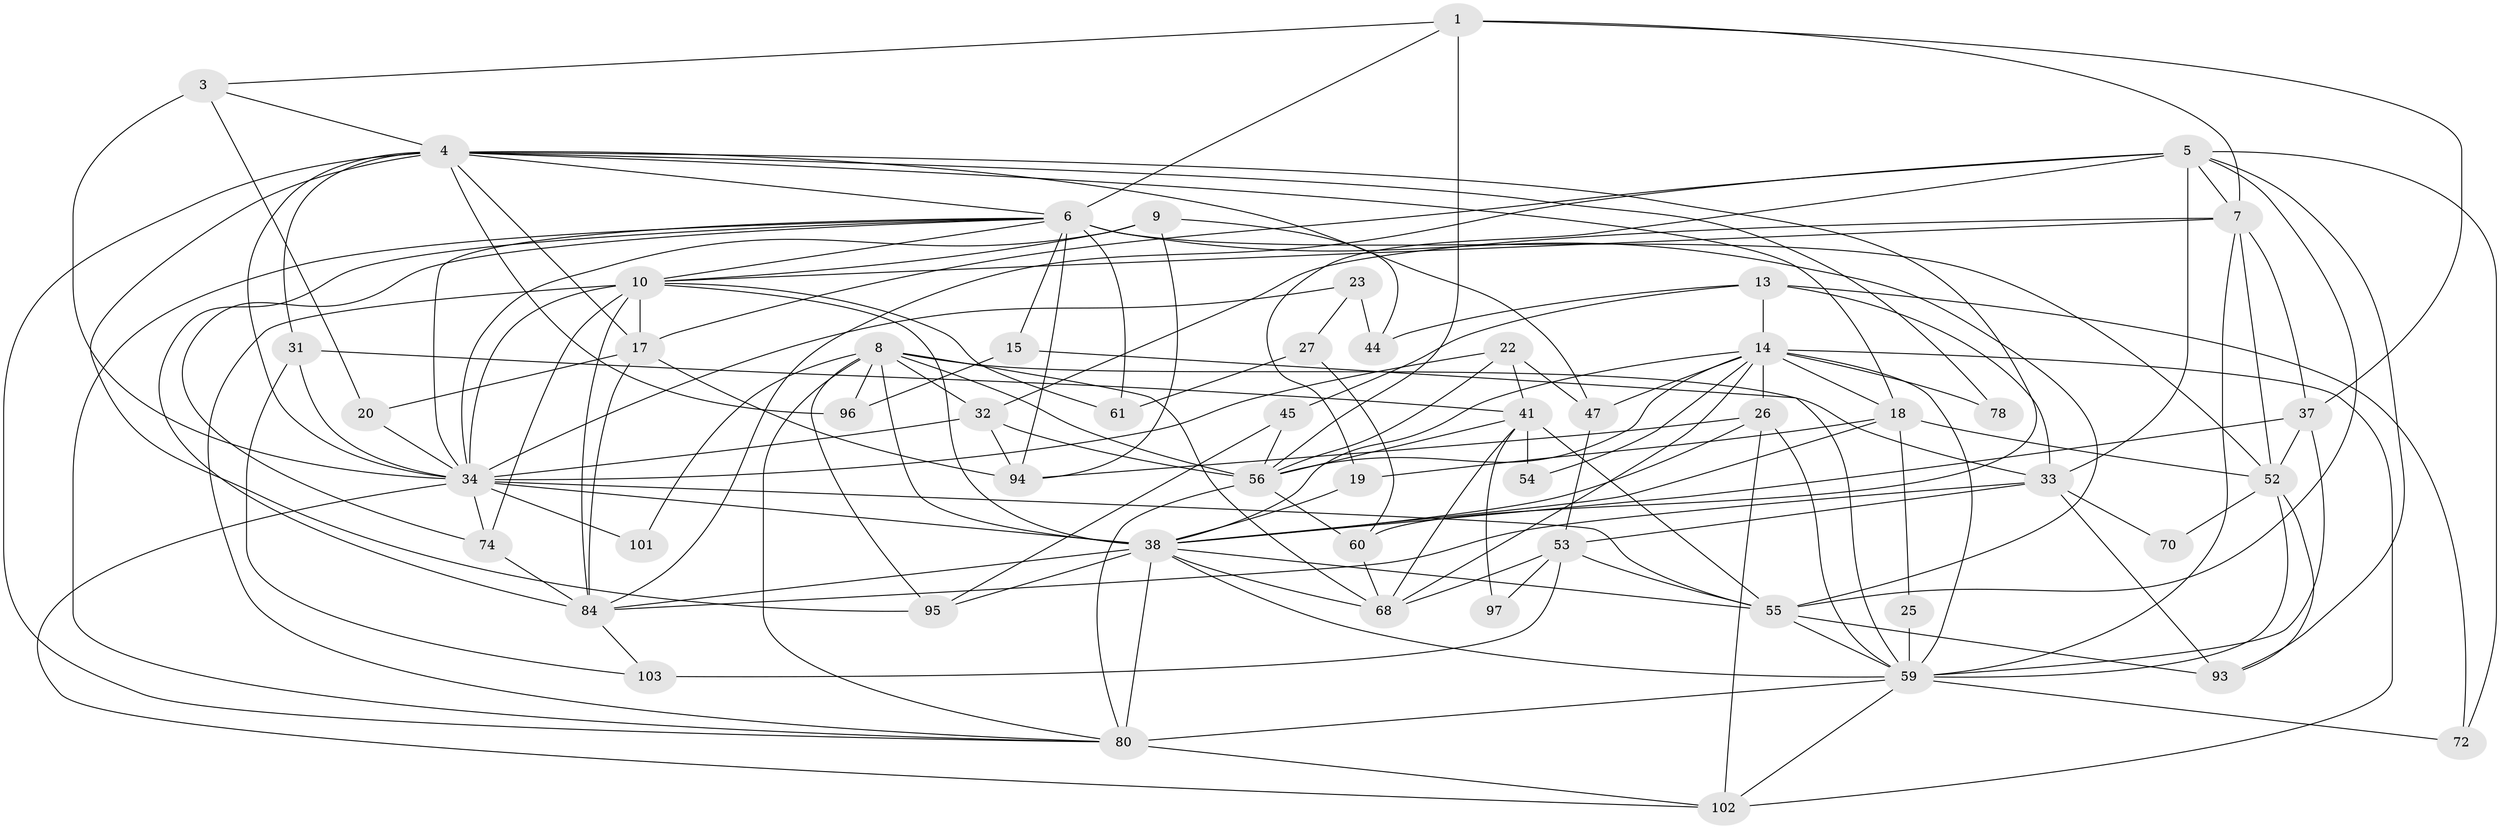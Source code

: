 // original degree distribution, {3: 0.2962962962962963, 4: 0.2222222222222222, 6: 0.1111111111111111, 7: 0.037037037037037035, 5: 0.18518518518518517, 2: 0.1388888888888889, 10: 0.009259259259259259}
// Generated by graph-tools (version 1.1) at 2025/15/03/09/25 04:15:01]
// undirected, 54 vertices, 152 edges
graph export_dot {
graph [start="1"]
  node [color=gray90,style=filled];
  1 [super="+2+91"];
  3;
  4 [super="+36+16"];
  5 [super="+104"];
  6 [super="+12+35"];
  7 [super="+29"];
  8 [super="+11+88"];
  9 [super="+65+63"];
  10 [super="+39+98+86"];
  13 [super="+64+99"];
  14 [super="+46+24"];
  15;
  17 [super="+82"];
  18 [super="+90+48"];
  19;
  20;
  22 [super="+107"];
  23;
  25;
  26 [super="+51"];
  27;
  31;
  32 [super="+69"];
  33 [super="+49"];
  34 [super="+40+76+42"];
  37 [super="+100"];
  38 [super="+67"];
  41 [super="+87"];
  44;
  45;
  47 [super="+50"];
  52;
  53 [super="+57"];
  54;
  55 [super="+77+58"];
  56 [super="+71"];
  59 [super="+85+62"];
  60;
  61;
  68;
  70;
  72;
  74;
  78;
  80;
  84 [super="+105+106"];
  93;
  94;
  95;
  96;
  97;
  101;
  102;
  103;
  1 -- 37;
  1 -- 56;
  1 -- 6;
  1 -- 3;
  1 -- 7;
  3 -- 20;
  3 -- 4;
  3 -- 34;
  4 -- 95;
  4 -- 96;
  4 -- 18;
  4 -- 31;
  4 -- 34;
  4 -- 78;
  4 -- 80;
  4 -- 17;
  4 -- 60;
  4 -- 6;
  4 -- 47;
  5 -- 55;
  5 -- 84;
  5 -- 19;
  5 -- 7;
  5 -- 72;
  5 -- 93;
  5 -- 17;
  5 -- 33;
  6 -- 80;
  6 -- 84;
  6 -- 10;
  6 -- 52;
  6 -- 61;
  6 -- 94;
  6 -- 15;
  6 -- 55 [weight=3];
  6 -- 74;
  6 -- 34;
  7 -- 59;
  7 -- 32;
  7 -- 52;
  7 -- 37;
  7 -- 10;
  8 -- 95;
  8 -- 101;
  8 -- 32;
  8 -- 68;
  8 -- 56;
  8 -- 33;
  8 -- 80;
  8 -- 96;
  8 -- 38;
  9 -- 44;
  9 -- 94;
  9 -- 10;
  9 -- 34;
  10 -- 80;
  10 -- 17;
  10 -- 34;
  10 -- 84 [weight=2];
  10 -- 38;
  10 -- 74;
  10 -- 61;
  13 -- 72;
  13 -- 44;
  13 -- 14;
  13 -- 33;
  13 -- 45;
  14 -- 56;
  14 -- 38;
  14 -- 47;
  14 -- 78;
  14 -- 68;
  14 -- 102;
  14 -- 59 [weight=2];
  14 -- 54;
  14 -- 18;
  14 -- 26;
  15 -- 96;
  15 -- 59;
  17 -- 84;
  17 -- 20;
  17 -- 94;
  18 -- 52;
  18 -- 25;
  18 -- 19;
  18 -- 38;
  19 -- 38;
  20 -- 34;
  22 -- 56;
  22 -- 41;
  22 -- 47;
  22 -- 34;
  23 -- 27;
  23 -- 44;
  23 -- 34;
  25 -- 59;
  26 -- 59;
  26 -- 38;
  26 -- 102;
  26 -- 94;
  27 -- 60;
  27 -- 61;
  31 -- 103;
  31 -- 41;
  31 -- 34;
  32 -- 94;
  32 -- 56;
  32 -- 34;
  33 -- 93;
  33 -- 53;
  33 -- 84;
  33 -- 70;
  34 -- 74;
  34 -- 55;
  34 -- 38 [weight=2];
  34 -- 101;
  34 -- 102;
  37 -- 52;
  37 -- 59;
  37 -- 38;
  38 -- 68;
  38 -- 80 [weight=3];
  38 -- 84;
  38 -- 55;
  38 -- 59;
  38 -- 95;
  41 -- 68;
  41 -- 54;
  41 -- 97;
  41 -- 55;
  41 -- 56;
  45 -- 95;
  45 -- 56;
  47 -- 53;
  52 -- 93;
  52 -- 70;
  52 -- 59;
  53 -- 103 [weight=2];
  53 -- 97;
  53 -- 68;
  53 -- 55;
  55 -- 93;
  55 -- 59;
  56 -- 60 [weight=2];
  56 -- 80;
  59 -- 80;
  59 -- 72;
  59 -- 102;
  60 -- 68;
  74 -- 84;
  80 -- 102;
  84 -- 103;
}
